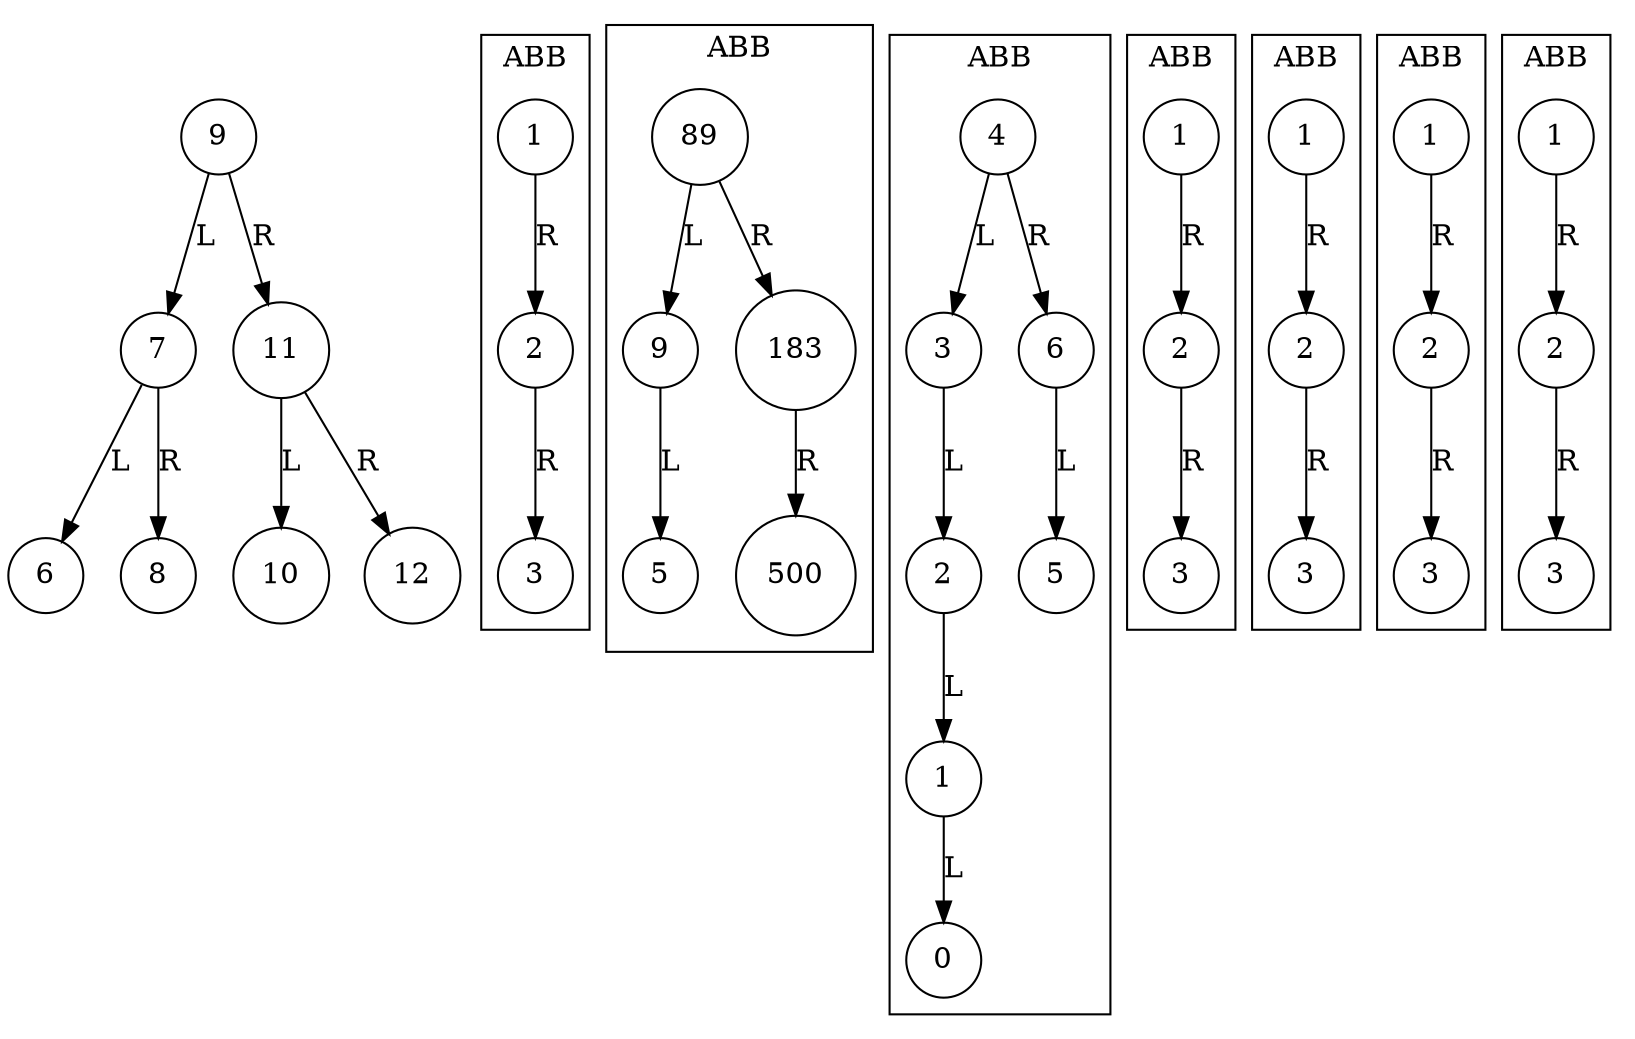 digraph G{
node [shape=circle];
"2137008983216"[label="9"];
"2137008983120"[label="7"];
"2137008983360"[label="6"];
"2137008982640"[label="8"];
"2137008983024"[label="11"];
"2137008982592"[label="10"];
"2137008983072"[label="12"];
"2137008983216" -> "2137008983120" [label = "L"];
"2137008983216" -> "2137008983024" [label = "R"];
"2137008983120" -> "2137008983360" [label = "L"];
"2137008983120" -> "2137008982640" [label = "R"];
"2137008983024" -> "2137008982592" [label = "L"];
"2137008983024" -> "2137008983072" [label = "R"];
subgraph cluster_2137008983216 { 
label="ABB";
"2137008988960"[label="1"];
"2137008988960" -> "2137008988992" [label = "R"];
"2137008988992"[label="2"];
"2137008988992" -> "2137008989248" [label = "R"];
"2137008989248"[label="3"];
}
subgraph cluster_2137008983120 { 
label="ABB";
"2137008989536"[label="89"];
"2137008989536" -> "2137008989440" [label = "L"];
"2137008989536" -> "2137008989312" [label = "R"];
"2137008989440"[label="9"];
"2137008989440" -> "2137008989088" [label = "L"];
"2137008989088"[label="5"];
"2137008989312"[label="183"];
"2137008989312" -> "2137008989184" [label = "R"];
"2137008989184"[label="500"];
}
subgraph cluster_2137008983360 { 
label="ABB";
"2137008989280"[label="4"];
"2137008989280" -> "2137008988768" [label = "L"];
"2137008989280" -> "2137008989152" [label = "R"];
"2137008988768"[label="3"];
"2137008988768" -> "2137008989120" [label = "L"];
"2137008989120"[label="2"];
"2137008989120" -> "2137008989568" [label = "L"];
"2137008989568"[label="1"];
"2137008989568" -> "2137008988704" [label = "L"];
"2137008988704"[label="0"];
"2137008989152"[label="6"];
"2137008989152" -> "2137008989504" [label = "L"];
"2137008989504"[label="5"];
}
subgraph cluster_2137008982640 { 
label="ABB";
"2137008989216"[label="1"];
"2137008989216" -> "2137008989344" [label = "R"];
"2137008989344"[label="2"];
"2137008989344" -> "2137008988832" [label = "R"];
"2137008988832"[label="3"];
}
subgraph cluster_2137008983024 { 
label="ABB";
"2137008989376"[label="1"];
"2137008989376" -> "2137008988800" [label = "R"];
"2137008988800"[label="2"];
"2137008988800" -> "2137008989472" [label = "R"];
"2137008989472"[label="3"];
}
subgraph cluster_2137008982592 { 
label="ABB";
"2137008988672"[label="1"];
"2137008988672" -> "2137008989024" [label = "R"];
"2137008989024"[label="2"];
"2137008989024" -> "2137008988736" [label = "R"];
"2137008988736"[label="3"];
}
subgraph cluster_2137008983072 { 
label="ABB";
"2137008988864"[label="1"];
"2137008988864" -> "2137008988896" [label = "R"];
"2137008988896"[label="2"];
"2137008988896" -> "2137008988928" [label = "R"];
"2137008988928"[label="3"];
}
}

